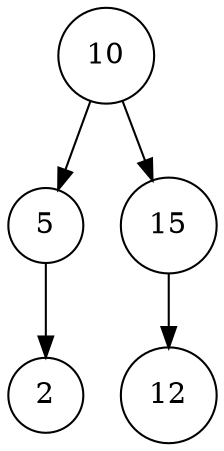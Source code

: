 digraph{
    node [shape = circle, style = filled, fillcolor = white, fontcolor = black]

    10
    10->5,15
    5->2
    15->12
}